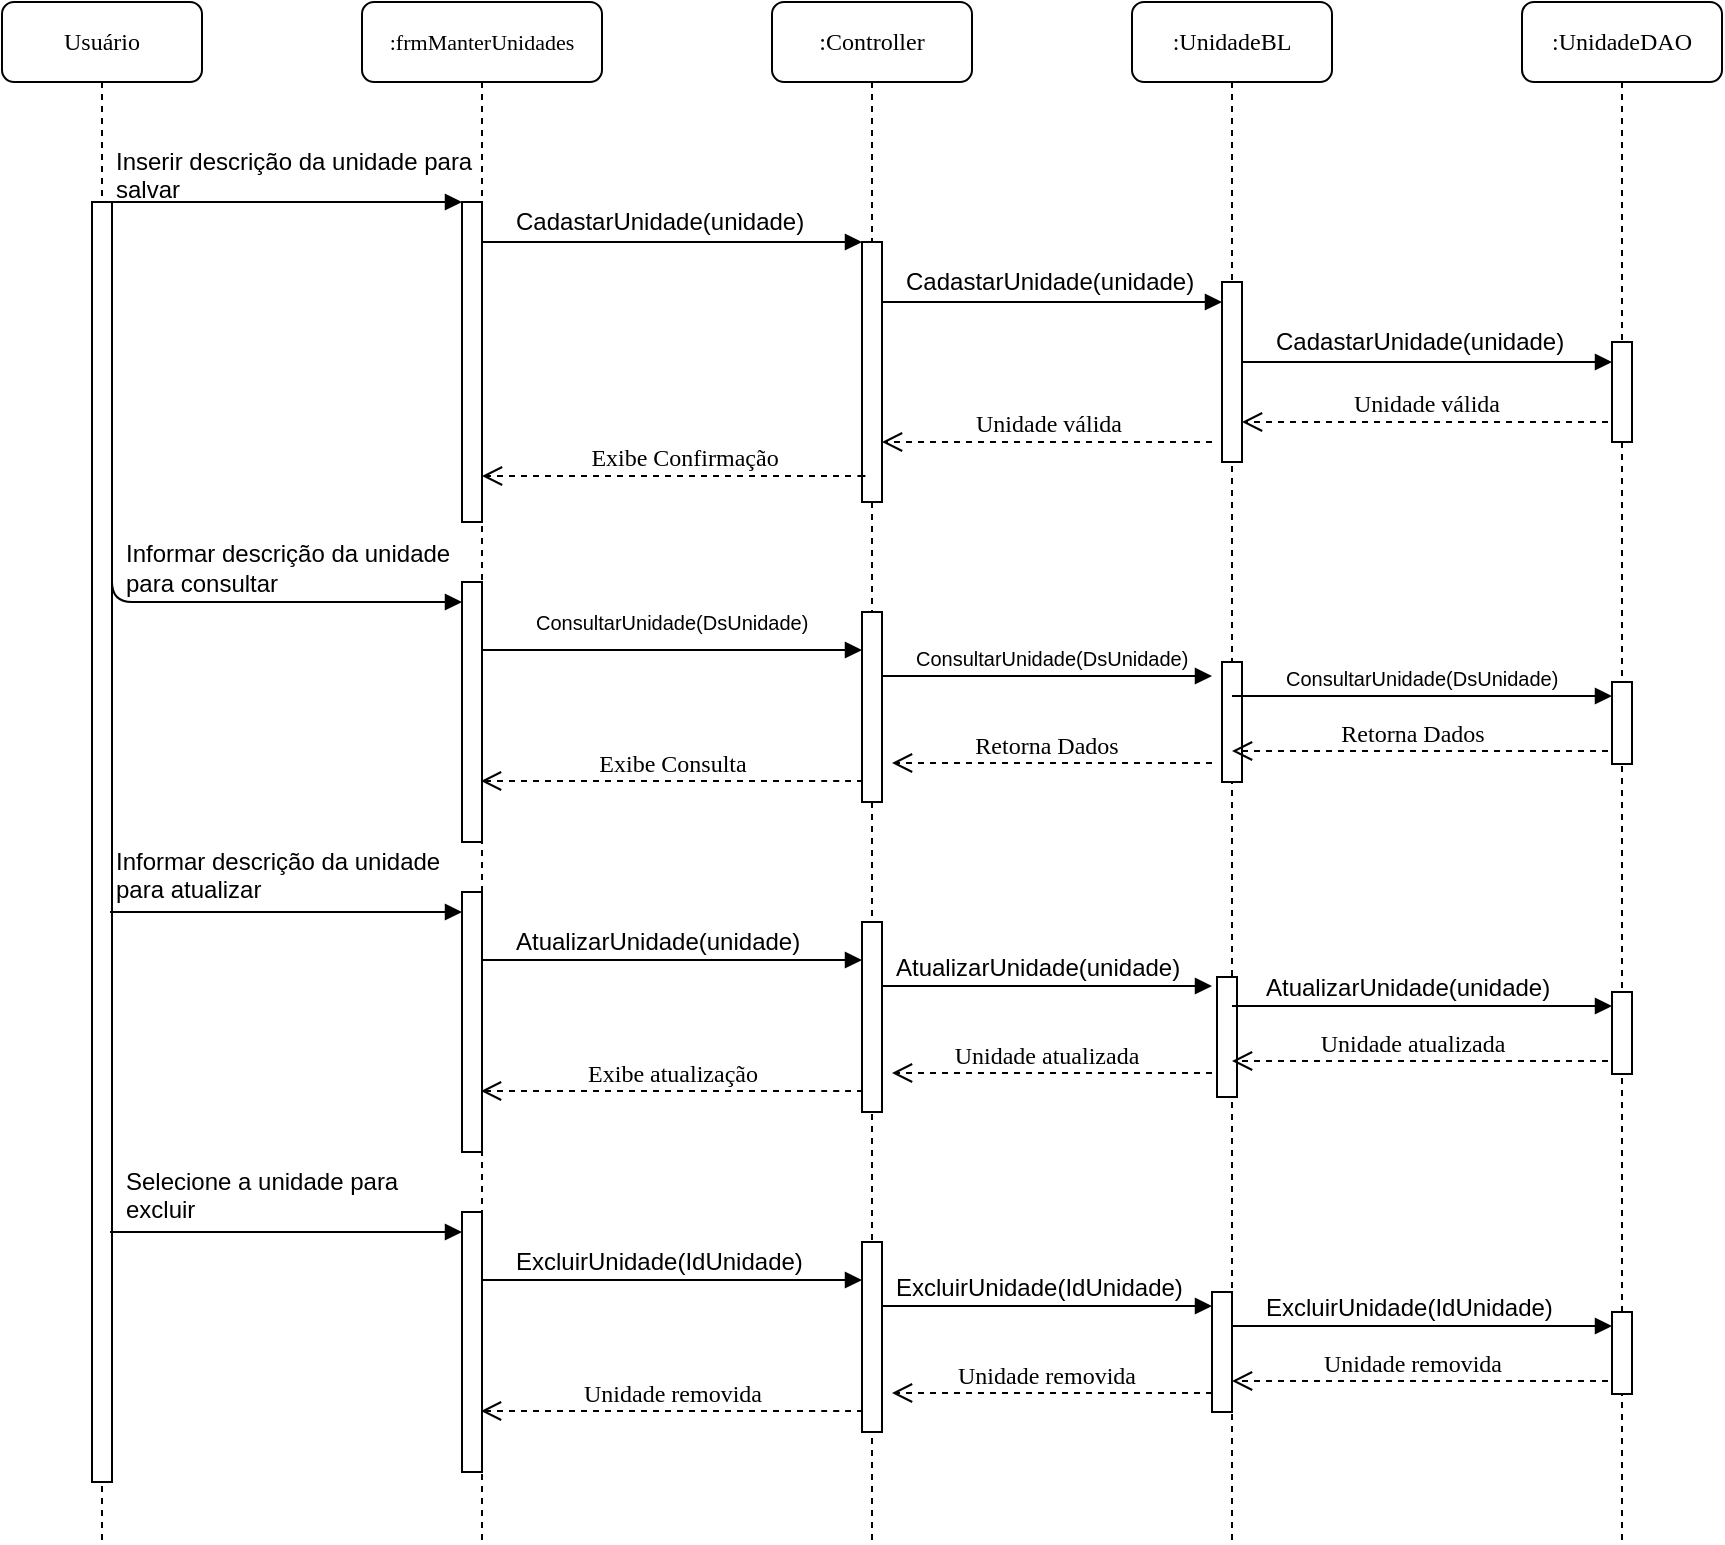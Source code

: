 <mxfile version="12.3.2" pages="1"><diagram name="Page-1" id="13e1069c-82ec-6db2-03f1-153e76fe0fe0"><mxGraphModel dx="2370" dy="1410" grid="1" gridSize="10" guides="1" tooltips="1" connect="1" arrows="1" fold="1" page="1" pageScale="1" pageWidth="1100" pageHeight="850" background="#ffffff" math="0" shadow="0"><root><mxCell id="0"/><mxCell id="1" parent="0"/><mxCell id="7baba1c4bc27f4b0-2" value="&lt;font style=&quot;font-size: 11px&quot;&gt;:frmManterUnidades&lt;/font&gt;" style="shape=umlLifeline;perimeter=lifelinePerimeter;whiteSpace=wrap;html=1;container=1;collapsible=0;recursiveResize=0;outlineConnect=0;rounded=1;shadow=0;comic=0;labelBackgroundColor=none;strokeColor=#000000;strokeWidth=1;fillColor=#FFFFFF;fontFamily=Verdana;fontSize=12;fontColor=#000000;align=center;" parent="1" vertex="1"><mxGeometry x="260" y="39" width="120" height="770" as="geometry"/></mxCell><mxCell id="7baba1c4bc27f4b0-10" value="" style="html=1;points=[];perimeter=orthogonalPerimeter;rounded=0;shadow=0;comic=0;labelBackgroundColor=none;strokeColor=#000000;strokeWidth=1;fillColor=#FFFFFF;fontFamily=Verdana;fontSize=12;fontColor=#000000;align=center;" parent="7baba1c4bc27f4b0-2" vertex="1"><mxGeometry x="50" y="100" width="10" height="160" as="geometry"/></mxCell><mxCell id="7baba1c4bc27f4b0-3" value=":Controller" style="shape=umlLifeline;perimeter=lifelinePerimeter;whiteSpace=wrap;html=1;container=1;collapsible=0;recursiveResize=0;outlineConnect=0;rounded=1;shadow=0;comic=0;labelBackgroundColor=none;strokeColor=#000000;strokeWidth=1;fillColor=#FFFFFF;fontFamily=Verdana;fontSize=12;fontColor=#000000;align=center;" parent="1" vertex="1"><mxGeometry x="465" y="39" width="100" height="770" as="geometry"/></mxCell><mxCell id="7baba1c4bc27f4b0-13" value="" style="html=1;points=[];perimeter=orthogonalPerimeter;rounded=0;shadow=0;comic=0;labelBackgroundColor=none;strokeColor=#000000;strokeWidth=1;fillColor=#FFFFFF;fontFamily=Verdana;fontSize=12;fontColor=#000000;align=center;" parent="7baba1c4bc27f4b0-3" vertex="1"><mxGeometry x="45" y="120" width="10" height="130" as="geometry"/></mxCell><mxCell id="RoTzhJJw-C5BGX7JQ9Yz-21" value="" style="html=1;points=[];perimeter=orthogonalPerimeter;rounded=0;shadow=0;comic=0;labelBackgroundColor=none;strokeColor=#000000;strokeWidth=1;fillColor=#FFFFFF;fontFamily=Verdana;fontSize=12;fontColor=#000000;align=center;" parent="7baba1c4bc27f4b0-3" vertex="1"><mxGeometry x="45" y="305" width="10" height="95" as="geometry"/></mxCell><mxCell id="7baba1c4bc27f4b0-4" value=":UnidadeBL" style="shape=umlLifeline;perimeter=lifelinePerimeter;whiteSpace=wrap;html=1;container=1;collapsible=0;recursiveResize=0;outlineConnect=0;rounded=1;shadow=0;comic=0;labelBackgroundColor=none;strokeColor=#000000;strokeWidth=1;fillColor=#FFFFFF;fontFamily=Verdana;fontSize=12;fontColor=#000000;align=center;" parent="1" vertex="1"><mxGeometry x="645" y="39" width="100" height="770" as="geometry"/></mxCell><mxCell id="7baba1c4bc27f4b0-16" value="" style="html=1;points=[];perimeter=orthogonalPerimeter;rounded=0;shadow=0;comic=0;labelBackgroundColor=none;strokeColor=#000000;strokeWidth=1;fillColor=#FFFFFF;fontFamily=Verdana;fontSize=12;fontColor=#000000;align=center;" parent="7baba1c4bc27f4b0-4" vertex="1"><mxGeometry x="45" y="140" width="10" height="90" as="geometry"/></mxCell><mxCell id="RoTzhJJw-C5BGX7JQ9Yz-22" value="" style="html=1;points=[];perimeter=orthogonalPerimeter;rounded=0;shadow=0;comic=0;labelBackgroundColor=none;strokeColor=#000000;strokeWidth=1;fillColor=#FFFFFF;fontFamily=Verdana;fontSize=12;fontColor=#000000;align=center;" parent="7baba1c4bc27f4b0-4" vertex="1"><mxGeometry x="45" y="330" width="10" height="60" as="geometry"/></mxCell><mxCell id="7baba1c4bc27f4b0-5" value=":UnidadeDAO" style="shape=umlLifeline;perimeter=lifelinePerimeter;whiteSpace=wrap;html=1;container=1;collapsible=0;recursiveResize=0;outlineConnect=0;rounded=1;shadow=0;comic=0;labelBackgroundColor=none;strokeColor=#000000;strokeWidth=1;fillColor=#FFFFFF;fontFamily=Verdana;fontSize=12;fontColor=#000000;align=center;" parent="1" vertex="1"><mxGeometry x="840" y="39" width="100" height="770" as="geometry"/></mxCell><mxCell id="RoTzhJJw-C5BGX7JQ9Yz-10" value="" style="html=1;points=[];perimeter=orthogonalPerimeter;rounded=0;shadow=0;comic=0;labelBackgroundColor=none;strokeColor=#000000;strokeWidth=1;fillColor=#FFFFFF;fontFamily=Verdana;fontSize=12;fontColor=#000000;align=center;" parent="7baba1c4bc27f4b0-5" vertex="1"><mxGeometry x="45" y="170" width="10" height="50" as="geometry"/></mxCell><mxCell id="RoTzhJJw-C5BGX7JQ9Yz-23" value="" style="html=1;points=[];perimeter=orthogonalPerimeter;rounded=0;shadow=0;comic=0;labelBackgroundColor=none;strokeColor=#000000;strokeWidth=1;fillColor=#FFFFFF;fontFamily=Verdana;fontSize=12;fontColor=#000000;align=center;" parent="7baba1c4bc27f4b0-5" vertex="1"><mxGeometry x="45" y="340" width="10" height="41" as="geometry"/></mxCell><mxCell id="7baba1c4bc27f4b0-8" value="Usuário" style="shape=umlLifeline;perimeter=lifelinePerimeter;whiteSpace=wrap;html=1;container=1;collapsible=0;recursiveResize=0;outlineConnect=0;rounded=1;shadow=0;comic=0;labelBackgroundColor=none;strokeColor=#000000;strokeWidth=1;fillColor=#FFFFFF;fontFamily=Verdana;fontSize=12;fontColor=#000000;align=center;" parent="1" vertex="1"><mxGeometry x="80" y="39" width="100" height="770" as="geometry"/></mxCell><mxCell id="7baba1c4bc27f4b0-9" value="" style="html=1;points=[];perimeter=orthogonalPerimeter;rounded=0;shadow=0;comic=0;labelBackgroundColor=none;strokeColor=#000000;strokeWidth=1;fillColor=#FFFFFF;fontFamily=Verdana;fontSize=12;fontColor=#000000;align=center;" parent="7baba1c4bc27f4b0-8" vertex="1"><mxGeometry x="45" y="100" width="10" height="640" as="geometry"/></mxCell><mxCell id="7baba1c4bc27f4b0-17" value="" style="html=1;verticalAlign=bottom;endArrow=block;labelBackgroundColor=none;fontFamily=Verdana;fontSize=12;edgeStyle=elbowEdgeStyle;elbow=vertical;" parent="1" source="7baba1c4bc27f4b0-13" target="7baba1c4bc27f4b0-16" edge="1"><mxGeometry relative="1" as="geometry"><mxPoint x="565" y="179" as="sourcePoint"/><Array as="points"><mxPoint x="575" y="189"/><mxPoint x="605" y="199"/><mxPoint x="515" y="179"/></Array></mxGeometry></mxCell><mxCell id="7baba1c4bc27f4b0-20" value="" style="html=1;verticalAlign=bottom;endArrow=block;labelBackgroundColor=none;fontFamily=Verdana;fontSize=12;edgeStyle=elbowEdgeStyle;elbow=vertical;" parent="1" source="7baba1c4bc27f4b0-16" target="RoTzhJJw-C5BGX7JQ9Yz-10" edge="1"><mxGeometry x="0.308" y="10" relative="1" as="geometry"><mxPoint x="705" y="189" as="sourcePoint"/><mxPoint x="815" y="239" as="targetPoint"/><Array as="points"><mxPoint x="815" y="219"/><mxPoint x="745" y="239"/><mxPoint x="765" y="189"/></Array><mxPoint as="offset"/></mxGeometry></mxCell><mxCell id="7baba1c4bc27f4b0-11" value="" style="html=1;verticalAlign=bottom;endArrow=block;entryX=0;entryY=0;labelBackgroundColor=none;fontFamily=Verdana;fontSize=12;edgeStyle=elbowEdgeStyle;elbow=vertical;" parent="1" source="7baba1c4bc27f4b0-9" target="7baba1c4bc27f4b0-10" edge="1"><mxGeometry relative="1" as="geometry"><mxPoint x="275" y="149" as="sourcePoint"/></mxGeometry></mxCell><mxCell id="7baba1c4bc27f4b0-14" value="" style="html=1;verticalAlign=bottom;endArrow=block;entryX=0;entryY=0;labelBackgroundColor=none;fontFamily=Verdana;fontSize=12;edgeStyle=elbowEdgeStyle;elbow=vertical;" parent="1" source="7baba1c4bc27f4b0-10" target="7baba1c4bc27f4b0-13" edge="1"><mxGeometry relative="1" as="geometry"><mxPoint x="425" y="159" as="sourcePoint"/></mxGeometry></mxCell><mxCell id="RoTzhJJw-C5BGX7JQ9Yz-1" value="CadastarUnidade(unidade)" style="text;html=1;resizable=0;points=[];autosize=1;align=left;verticalAlign=top;spacingTop=-4;" parent="1" vertex="1"><mxGeometry x="335" y="139" width="160" height="20" as="geometry"/></mxCell><mxCell id="RoTzhJJw-C5BGX7JQ9Yz-5" value="Inserir descrição da unidade para&amp;nbsp;&lt;br&gt;salvar" style="text;html=1;resizable=0;points=[];autosize=1;align=left;verticalAlign=top;spacingTop=-4;" parent="1" vertex="1"><mxGeometry x="135" y="109" width="200" height="30" as="geometry"/></mxCell><mxCell id="RoTzhJJw-C5BGX7JQ9Yz-6" value="CadastarUnidade(unidade)" style="text;html=1;resizable=0;points=[];autosize=1;align=left;verticalAlign=top;spacingTop=-4;" parent="1" vertex="1"><mxGeometry x="530" y="169" width="160" height="20" as="geometry"/></mxCell><mxCell id="RoTzhJJw-C5BGX7JQ9Yz-9" value="CadastarUnidade(unidade)" style="text;html=1;resizable=0;points=[];autosize=1;align=left;verticalAlign=top;spacingTop=-4;" parent="1" vertex="1"><mxGeometry x="715" y="199" width="160" height="20" as="geometry"/></mxCell><mxCell id="RoTzhJJw-C5BGX7JQ9Yz-11" value="Unidade válida" style="html=1;verticalAlign=bottom;endArrow=open;dashed=1;endSize=8;labelBackgroundColor=none;fontFamily=Verdana;fontSize=12;edgeStyle=elbowEdgeStyle;elbow=vertical;" parent="1" target="7baba1c4bc27f4b0-16" edge="1"><mxGeometry relative="1" as="geometry"><mxPoint x="715" y="280" as="targetPoint"/><Array as="points"><mxPoint x="845" y="249"/></Array><mxPoint x="883" y="249" as="sourcePoint"/></mxGeometry></mxCell><mxCell id="RoTzhJJw-C5BGX7JQ9Yz-12" value="Unidade válida" style="html=1;verticalAlign=bottom;endArrow=open;dashed=1;endSize=8;labelBackgroundColor=none;fontFamily=Verdana;fontSize=12;edgeStyle=elbowEdgeStyle;elbow=vertical;" parent="1" target="7baba1c4bc27f4b0-13" edge="1"><mxGeometry relative="1" as="geometry"><mxPoint x="535" y="249" as="targetPoint"/><Array as="points"><mxPoint x="645" y="259"/><mxPoint x="665" y="269"/><mxPoint x="645" y="309"/><mxPoint x="675" y="269"/><mxPoint x="515" y="249"/></Array><mxPoint x="685" y="259" as="sourcePoint"/></mxGeometry></mxCell><mxCell id="RoTzhJJw-C5BGX7JQ9Yz-13" value="Exibe Confirmação" style="html=1;verticalAlign=bottom;endArrow=open;dashed=1;endSize=8;labelBackgroundColor=none;fontFamily=Verdana;fontSize=12;edgeStyle=elbowEdgeStyle;elbow=vertical;exitX=-0.129;exitY=0.9;exitDx=0;exitDy=0;exitPerimeter=0;" parent="1" source="7baba1c4bc27f4b0-13" target="7baba1c4bc27f4b0-10" edge="1"><mxGeometry relative="1" as="geometry"><mxPoint x="334" y="328" as="targetPoint"/><Array as="points"><mxPoint x="515" y="276"/><mxPoint x="515" y="328"/></Array><mxPoint x="511" y="289" as="sourcePoint"/></mxGeometry></mxCell><mxCell id="RoTzhJJw-C5BGX7JQ9Yz-14" value="" style="html=1;verticalAlign=bottom;endArrow=block;labelBackgroundColor=none;fontFamily=Verdana;fontSize=12;edgeStyle=elbowEdgeStyle;elbow=vertical;exitX=1;exitY=0.277;exitDx=0;exitDy=0;exitPerimeter=0;" parent="1" source="7baba1c4bc27f4b0-9" target="RoTzhJJw-C5BGX7JQ9Yz-16" edge="1"><mxGeometry relative="1" as="geometry"><mxPoint x="139" y="339" as="sourcePoint"/><mxPoint x="305" y="349" as="targetPoint"/><Array as="points"><mxPoint x="285" y="339"/></Array></mxGeometry></mxCell><mxCell id="RoTzhJJw-C5BGX7JQ9Yz-15" value="Informar descrição da unidade&lt;br&gt;para consultar" style="text;html=1;resizable=0;points=[];autosize=1;align=left;verticalAlign=middle;spacingTop=-4;" parent="1" vertex="1"><mxGeometry x="140" y="309" width="180" height="30" as="geometry"/></mxCell><mxCell id="RoTzhJJw-C5BGX7JQ9Yz-16" value="" style="html=1;points=[];perimeter=orthogonalPerimeter;rounded=0;shadow=0;comic=0;labelBackgroundColor=none;strokeColor=#000000;strokeWidth=1;fillColor=#FFFFFF;fontFamily=Verdana;fontSize=12;fontColor=#000000;align=center;" parent="1" vertex="1"><mxGeometry x="310" y="329" width="10" height="130" as="geometry"/></mxCell><mxCell id="RoTzhJJw-C5BGX7JQ9Yz-24" value="&lt;font style=&quot;font-size: 10px&quot;&gt;ConsultarUnidade(DsUnidade)&lt;/font&gt;" style="text;html=1;resizable=0;points=[];autosize=1;align=left;verticalAlign=top;spacingTop=-4;" parent="1" vertex="1"><mxGeometry x="345" y="339" width="150" height="20" as="geometry"/></mxCell><mxCell id="RoTzhJJw-C5BGX7JQ9Yz-25" value="" style="html=1;verticalAlign=bottom;endArrow=block;entryX=0;entryY=0;labelBackgroundColor=none;fontFamily=Verdana;fontSize=12;edgeStyle=elbowEdgeStyle;elbow=vertical;" parent="1" edge="1"><mxGeometry relative="1" as="geometry"><mxPoint x="320" y="363" as="sourcePoint"/><mxPoint x="510" y="363" as="targetPoint"/></mxGeometry></mxCell><mxCell id="RoTzhJJw-C5BGX7JQ9Yz-26" value="" style="html=1;verticalAlign=bottom;endArrow=block;labelBackgroundColor=none;fontFamily=Verdana;fontSize=12;edgeStyle=elbowEdgeStyle;elbow=vertical;" parent="1" edge="1"><mxGeometry relative="1" as="geometry"><mxPoint x="520" y="376" as="sourcePoint"/><mxPoint x="685" y="376" as="targetPoint"/></mxGeometry></mxCell><mxCell id="RoTzhJJw-C5BGX7JQ9Yz-27" value="&lt;span style=&quot;font-size: 10px&quot;&gt;ConsultarUnidade(DsUnidade)&lt;/span&gt;" style="text;html=1;resizable=0;points=[];autosize=1;align=left;verticalAlign=top;spacingTop=-4;" parent="1" vertex="1"><mxGeometry x="535" y="356.5" width="150" height="20" as="geometry"/></mxCell><mxCell id="RoTzhJJw-C5BGX7JQ9Yz-30" value="&lt;span style=&quot;font-size: 10px&quot;&gt;ConsultarUnidade(DsUnidade)&lt;/span&gt;" style="text;html=1;resizable=0;points=[];autosize=1;align=left;verticalAlign=top;spacingTop=-4;" parent="1" vertex="1"><mxGeometry x="720" y="366.5" width="150" height="20" as="geometry"/></mxCell><mxCell id="RoTzhJJw-C5BGX7JQ9Yz-31" value="" style="html=1;verticalAlign=bottom;endArrow=block;labelBackgroundColor=none;fontFamily=Verdana;fontSize=12;edgeStyle=elbowEdgeStyle;elbow=vertical;" parent="1" edge="1"><mxGeometry x="0.308" y="10" relative="1" as="geometry"><mxPoint x="695" y="386" as="sourcePoint"/><mxPoint x="885.0" y="386" as="targetPoint"/><Array as="points"><mxPoint x="815" y="386"/><mxPoint x="745" y="406"/><mxPoint x="765" y="356"/></Array><mxPoint as="offset"/></mxGeometry></mxCell><mxCell id="RoTzhJJw-C5BGX7JQ9Yz-32" value="Retorna Dados" style="html=1;verticalAlign=bottom;endArrow=open;dashed=1;endSize=8;labelBackgroundColor=none;fontFamily=Verdana;fontSize=12;edgeStyle=elbowEdgeStyle;elbow=vertical;" parent="1" edge="1"><mxGeometry x="0.043" relative="1" as="geometry"><mxPoint x="695" y="413.5" as="targetPoint"/><Array as="points"><mxPoint x="845" y="413.5"/></Array><mxPoint x="883" y="413.5" as="sourcePoint"/><mxPoint as="offset"/></mxGeometry></mxCell><mxCell id="RoTzhJJw-C5BGX7JQ9Yz-33" value="Retorna Dados" style="html=1;verticalAlign=bottom;endArrow=open;dashed=1;endSize=8;labelBackgroundColor=none;fontFamily=Verdana;fontSize=12;edgeStyle=elbowEdgeStyle;elbow=vertical;" parent="1" edge="1"><mxGeometry x="0.043" relative="1" as="geometry"><mxPoint x="525" y="420" as="targetPoint"/><Array as="points"><mxPoint x="647" y="419.5"/></Array><mxPoint x="685" y="419.5" as="sourcePoint"/><mxPoint as="offset"/></mxGeometry></mxCell><mxCell id="RoTzhJJw-C5BGX7JQ9Yz-35" value="Exibe Consulta" style="html=1;verticalAlign=bottom;endArrow=open;dashed=1;endSize=8;labelBackgroundColor=none;fontFamily=Verdana;fontSize=12;edgeStyle=elbowEdgeStyle;elbow=vertical;" parent="1" edge="1"><mxGeometry relative="1" as="geometry"><mxPoint x="319.5" y="428.5" as="targetPoint"/><Array as="points"><mxPoint x="494.5" y="428.5"/><mxPoint x="514.5" y="467.5"/></Array><mxPoint x="510.5" y="428.5" as="sourcePoint"/></mxGeometry></mxCell><mxCell id="RoTzhJJw-C5BGX7JQ9Yz-36" value="" style="html=1;points=[];perimeter=orthogonalPerimeter;rounded=0;shadow=0;comic=0;labelBackgroundColor=none;strokeColor=#000000;strokeWidth=1;fillColor=#FFFFFF;fontFamily=Verdana;fontSize=12;fontColor=#000000;align=center;" parent="1" vertex="1"><mxGeometry x="510" y="499" width="10" height="95" as="geometry"/></mxCell><mxCell id="RoTzhJJw-C5BGX7JQ9Yz-37" value="" style="html=1;points=[];perimeter=orthogonalPerimeter;rounded=0;shadow=0;comic=0;labelBackgroundColor=none;strokeColor=#000000;strokeWidth=1;fillColor=#FFFFFF;fontFamily=Verdana;fontSize=12;fontColor=#000000;align=center;" parent="1" vertex="1"><mxGeometry x="687.5" y="526.5" width="10" height="60" as="geometry"/></mxCell><mxCell id="RoTzhJJw-C5BGX7JQ9Yz-38" value="" style="html=1;points=[];perimeter=orthogonalPerimeter;rounded=0;shadow=0;comic=0;labelBackgroundColor=none;strokeColor=#000000;strokeWidth=1;fillColor=#FFFFFF;fontFamily=Verdana;fontSize=12;fontColor=#000000;align=center;" parent="1" vertex="1"><mxGeometry x="885" y="534" width="10" height="41" as="geometry"/></mxCell><mxCell id="RoTzhJJw-C5BGX7JQ9Yz-39" value="" style="html=1;verticalAlign=bottom;endArrow=block;labelBackgroundColor=none;fontFamily=Verdana;fontSize=12;edgeStyle=elbowEdgeStyle;elbow=vertical;exitX=0.95;exitY=0.323;exitDx=0;exitDy=0;exitPerimeter=0;" parent="1" target="RoTzhJJw-C5BGX7JQ9Yz-41" edge="1"><mxGeometry relative="1" as="geometry"><mxPoint x="134" y="494" as="sourcePoint"/><mxPoint x="305" y="504" as="targetPoint"/><Array as="points"><mxPoint x="285" y="494"/></Array></mxGeometry></mxCell><mxCell id="RoTzhJJw-C5BGX7JQ9Yz-40" value="Informar descrição da unidade&lt;br&gt;para atualizar" style="text;html=1;resizable=0;points=[];autosize=1;align=left;verticalAlign=top;spacingTop=-4;" parent="1" vertex="1"><mxGeometry x="135" y="459" width="180" height="30" as="geometry"/></mxCell><mxCell id="RoTzhJJw-C5BGX7JQ9Yz-41" value="" style="html=1;points=[];perimeter=orthogonalPerimeter;rounded=0;shadow=0;comic=0;labelBackgroundColor=none;strokeColor=#000000;strokeWidth=1;fillColor=#FFFFFF;fontFamily=Verdana;fontSize=12;fontColor=#000000;align=center;" parent="1" vertex="1"><mxGeometry x="310" y="484" width="10" height="130" as="geometry"/></mxCell><mxCell id="RoTzhJJw-C5BGX7JQ9Yz-42" value="AtualizarUnidade(unidade)" style="text;html=1;resizable=0;points=[];autosize=1;align=left;verticalAlign=top;spacingTop=-4;" parent="1" vertex="1"><mxGeometry x="335" y="499" width="160" height="20" as="geometry"/></mxCell><mxCell id="RoTzhJJw-C5BGX7JQ9Yz-43" value="" style="html=1;verticalAlign=bottom;endArrow=block;entryX=0;entryY=0;labelBackgroundColor=none;fontFamily=Verdana;fontSize=12;edgeStyle=elbowEdgeStyle;elbow=vertical;" parent="1" edge="1"><mxGeometry relative="1" as="geometry"><mxPoint x="320" y="518" as="sourcePoint"/><mxPoint x="510" y="518" as="targetPoint"/></mxGeometry></mxCell><mxCell id="RoTzhJJw-C5BGX7JQ9Yz-44" value="" style="html=1;verticalAlign=bottom;endArrow=block;labelBackgroundColor=none;fontFamily=Verdana;fontSize=12;edgeStyle=elbowEdgeStyle;elbow=vertical;" parent="1" edge="1"><mxGeometry relative="1" as="geometry"><mxPoint x="520" y="531" as="sourcePoint"/><mxPoint x="685" y="531" as="targetPoint"/></mxGeometry></mxCell><mxCell id="RoTzhJJw-C5BGX7JQ9Yz-45" value="AtualizarUnidade(unidade)" style="text;html=1;resizable=0;points=[];autosize=1;align=left;verticalAlign=top;spacingTop=-4;" parent="1" vertex="1"><mxGeometry x="525" y="511.5" width="160" height="20" as="geometry"/></mxCell><mxCell id="RoTzhJJw-C5BGX7JQ9Yz-46" value="AtualizarUnidade(unidade)" style="text;html=1;resizable=0;points=[];autosize=1;align=left;verticalAlign=top;spacingTop=-4;" parent="1" vertex="1"><mxGeometry x="710" y="521.5" width="160" height="20" as="geometry"/></mxCell><mxCell id="RoTzhJJw-C5BGX7JQ9Yz-47" value="" style="html=1;verticalAlign=bottom;endArrow=block;labelBackgroundColor=none;fontFamily=Verdana;fontSize=12;edgeStyle=elbowEdgeStyle;elbow=vertical;" parent="1" edge="1"><mxGeometry x="0.308" y="10" relative="1" as="geometry"><mxPoint x="695" y="541" as="sourcePoint"/><mxPoint x="885.0" y="541" as="targetPoint"/><Array as="points"><mxPoint x="815" y="541"/><mxPoint x="745" y="561"/><mxPoint x="765" y="511"/></Array><mxPoint as="offset"/></mxGeometry></mxCell><mxCell id="RoTzhJJw-C5BGX7JQ9Yz-48" value="Unidade atualizada" style="html=1;verticalAlign=bottom;endArrow=open;dashed=1;endSize=8;labelBackgroundColor=none;fontFamily=Verdana;fontSize=12;edgeStyle=elbowEdgeStyle;elbow=vertical;" parent="1" edge="1"><mxGeometry x="0.043" relative="1" as="geometry"><mxPoint x="695" y="568.5" as="targetPoint"/><Array as="points"><mxPoint x="845" y="568.5"/></Array><mxPoint x="883" y="568.5" as="sourcePoint"/><mxPoint as="offset"/></mxGeometry></mxCell><mxCell id="RoTzhJJw-C5BGX7JQ9Yz-49" value="Unidade atualizada" style="html=1;verticalAlign=bottom;endArrow=open;dashed=1;endSize=8;labelBackgroundColor=none;fontFamily=Verdana;fontSize=12;edgeStyle=elbowEdgeStyle;elbow=vertical;" parent="1" edge="1"><mxGeometry x="0.043" relative="1" as="geometry"><mxPoint x="525" y="575" as="targetPoint"/><Array as="points"><mxPoint x="647" y="574.5"/></Array><mxPoint x="685" y="574.5" as="sourcePoint"/><mxPoint as="offset"/></mxGeometry></mxCell><mxCell id="RoTzhJJw-C5BGX7JQ9Yz-50" value="Exibe atualização" style="html=1;verticalAlign=bottom;endArrow=open;dashed=1;endSize=8;labelBackgroundColor=none;fontFamily=Verdana;fontSize=12;edgeStyle=elbowEdgeStyle;elbow=vertical;" parent="1" edge="1"><mxGeometry relative="1" as="geometry"><mxPoint x="319.5" y="583.5" as="targetPoint"/><Array as="points"><mxPoint x="494.5" y="583.5"/><mxPoint x="514.5" y="622.5"/></Array><mxPoint x="510.5" y="583.5" as="sourcePoint"/></mxGeometry></mxCell><mxCell id="RoTzhJJw-C5BGX7JQ9Yz-68" value="" style="html=1;points=[];perimeter=orthogonalPerimeter;rounded=0;shadow=0;comic=0;labelBackgroundColor=none;strokeColor=#000000;strokeWidth=1;fillColor=#FFFFFF;fontFamily=Verdana;fontSize=12;fontColor=#000000;align=center;" parent="1" vertex="1"><mxGeometry x="510" y="659" width="10" height="95" as="geometry"/></mxCell><mxCell id="RoTzhJJw-C5BGX7JQ9Yz-69" value="" style="html=1;points=[];perimeter=orthogonalPerimeter;rounded=0;shadow=0;comic=0;labelBackgroundColor=none;strokeColor=#000000;strokeWidth=1;fillColor=#FFFFFF;fontFamily=Verdana;fontSize=12;fontColor=#000000;align=center;" parent="1" vertex="1"><mxGeometry x="685" y="684" width="10" height="60" as="geometry"/></mxCell><mxCell id="RoTzhJJw-C5BGX7JQ9Yz-70" value="" style="html=1;points=[];perimeter=orthogonalPerimeter;rounded=0;shadow=0;comic=0;labelBackgroundColor=none;strokeColor=#000000;strokeWidth=1;fillColor=#FFFFFF;fontFamily=Verdana;fontSize=12;fontColor=#000000;align=center;" parent="1" vertex="1"><mxGeometry x="885" y="694" width="10" height="41" as="geometry"/></mxCell><mxCell id="RoTzhJJw-C5BGX7JQ9Yz-71" value="" style="html=1;verticalAlign=bottom;endArrow=block;labelBackgroundColor=none;fontFamily=Verdana;fontSize=12;edgeStyle=elbowEdgeStyle;elbow=vertical;exitX=0.95;exitY=0.323;exitDx=0;exitDy=0;exitPerimeter=0;" parent="1" target="RoTzhJJw-C5BGX7JQ9Yz-73" edge="1"><mxGeometry relative="1" as="geometry"><mxPoint x="134" y="654" as="sourcePoint"/><mxPoint x="305" y="664" as="targetPoint"/><Array as="points"><mxPoint x="285" y="654"/></Array></mxGeometry></mxCell><mxCell id="RoTzhJJw-C5BGX7JQ9Yz-72" value="Selecione a unidade para&lt;br&gt;excluir" style="text;html=1;resizable=0;points=[];autosize=1;align=left;verticalAlign=top;spacingTop=-4;" parent="1" vertex="1"><mxGeometry x="140" y="619" width="150" height="30" as="geometry"/></mxCell><mxCell id="RoTzhJJw-C5BGX7JQ9Yz-73" value="" style="html=1;points=[];perimeter=orthogonalPerimeter;rounded=0;shadow=0;comic=0;labelBackgroundColor=none;strokeColor=#000000;strokeWidth=1;fillColor=#FFFFFF;fontFamily=Verdana;fontSize=12;fontColor=#000000;align=center;" parent="1" vertex="1"><mxGeometry x="310" y="644" width="10" height="130" as="geometry"/></mxCell><mxCell id="RoTzhJJw-C5BGX7JQ9Yz-74" value="ExcluirUnidade(IdUnidade)" style="text;html=1;resizable=0;points=[];autosize=1;align=left;verticalAlign=top;spacingTop=-4;" parent="1" vertex="1"><mxGeometry x="335" y="659" width="160" height="20" as="geometry"/></mxCell><mxCell id="RoTzhJJw-C5BGX7JQ9Yz-75" value="" style="html=1;verticalAlign=bottom;endArrow=block;entryX=0;entryY=0;labelBackgroundColor=none;fontFamily=Verdana;fontSize=12;edgeStyle=elbowEdgeStyle;elbow=vertical;" parent="1" edge="1"><mxGeometry relative="1" as="geometry"><mxPoint x="320" y="678" as="sourcePoint"/><mxPoint x="510" y="678" as="targetPoint"/></mxGeometry></mxCell><mxCell id="RoTzhJJw-C5BGX7JQ9Yz-76" value="" style="html=1;verticalAlign=bottom;endArrow=block;labelBackgroundColor=none;fontFamily=Verdana;fontSize=12;edgeStyle=elbowEdgeStyle;elbow=vertical;" parent="1" edge="1"><mxGeometry relative="1" as="geometry"><mxPoint x="520" y="691" as="sourcePoint"/><mxPoint x="685" y="691" as="targetPoint"/></mxGeometry></mxCell><mxCell id="RoTzhJJw-C5BGX7JQ9Yz-77" value="ExcluirUnidade(IdUnidade)" style="text;html=1;resizable=0;points=[];autosize=1;align=left;verticalAlign=top;spacingTop=-4;" parent="1" vertex="1"><mxGeometry x="525" y="671.5" width="160" height="20" as="geometry"/></mxCell><mxCell id="RoTzhJJw-C5BGX7JQ9Yz-78" value="ExcluirUnidade(IdUnidade)" style="text;html=1;resizable=0;points=[];autosize=1;align=left;verticalAlign=top;spacingTop=-4;" parent="1" vertex="1"><mxGeometry x="710" y="681.5" width="160" height="20" as="geometry"/></mxCell><mxCell id="RoTzhJJw-C5BGX7JQ9Yz-79" value="" style="html=1;verticalAlign=bottom;endArrow=block;labelBackgroundColor=none;fontFamily=Verdana;fontSize=12;edgeStyle=elbowEdgeStyle;elbow=vertical;" parent="1" edge="1"><mxGeometry x="0.308" y="10" relative="1" as="geometry"><mxPoint x="695" y="701" as="sourcePoint"/><mxPoint x="885.0" y="701" as="targetPoint"/><Array as="points"><mxPoint x="815" y="701"/><mxPoint x="745" y="721"/><mxPoint x="765" y="671"/></Array><mxPoint as="offset"/></mxGeometry></mxCell><mxCell id="RoTzhJJw-C5BGX7JQ9Yz-80" value="Unidade removida" style="html=1;verticalAlign=bottom;endArrow=open;dashed=1;endSize=8;labelBackgroundColor=none;fontFamily=Verdana;fontSize=12;edgeStyle=elbowEdgeStyle;elbow=vertical;" parent="1" edge="1"><mxGeometry x="0.043" relative="1" as="geometry"><mxPoint x="695" y="728.5" as="targetPoint"/><Array as="points"><mxPoint x="845" y="728.5"/></Array><mxPoint x="883" y="728.5" as="sourcePoint"/><mxPoint as="offset"/></mxGeometry></mxCell><mxCell id="RoTzhJJw-C5BGX7JQ9Yz-81" value="Unidade removida" style="html=1;verticalAlign=bottom;endArrow=open;dashed=1;endSize=8;labelBackgroundColor=none;fontFamily=Verdana;fontSize=12;edgeStyle=elbowEdgeStyle;elbow=vertical;" parent="1" edge="1"><mxGeometry x="0.043" relative="1" as="geometry"><mxPoint x="525" y="735" as="targetPoint"/><Array as="points"><mxPoint x="647" y="734.5"/></Array><mxPoint x="685" y="734.5" as="sourcePoint"/><mxPoint as="offset"/></mxGeometry></mxCell><mxCell id="RoTzhJJw-C5BGX7JQ9Yz-82" value="Unidade removida" style="html=1;verticalAlign=bottom;endArrow=open;dashed=1;endSize=8;labelBackgroundColor=none;fontFamily=Verdana;fontSize=12;edgeStyle=elbowEdgeStyle;elbow=vertical;" parent="1" edge="1"><mxGeometry relative="1" as="geometry"><mxPoint x="319.5" y="743.5" as="targetPoint"/><Array as="points"><mxPoint x="494.5" y="743.5"/><mxPoint x="514.5" y="782.5"/></Array><mxPoint x="510.5" y="743.5" as="sourcePoint"/></mxGeometry></mxCell></root></mxGraphModel></diagram></mxfile>